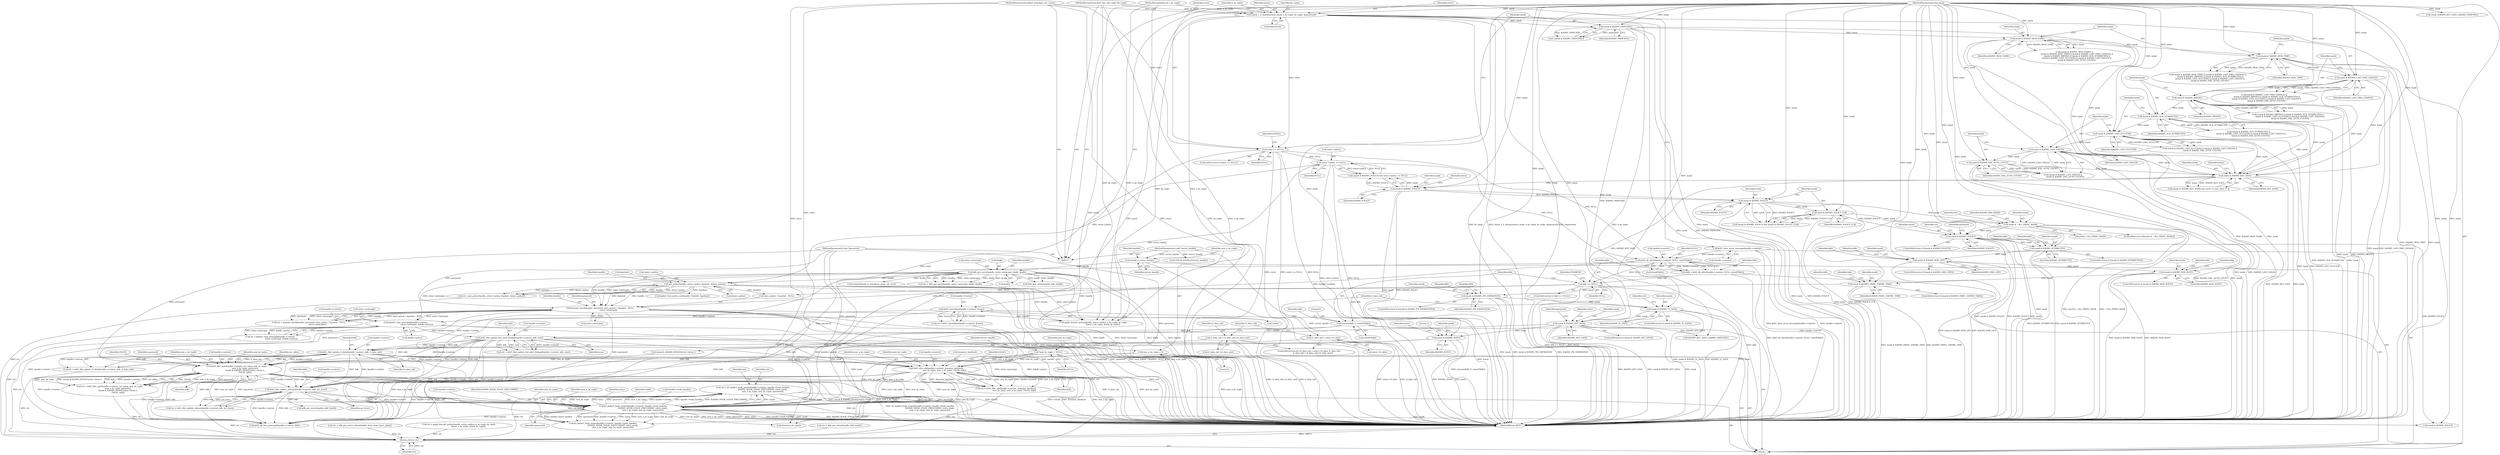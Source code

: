 digraph "0_krb5_b863de7fbf080b15e347a736fdda0a82d42f4f6b@API" {
"1000641" [label="(Call,ret = k5_kadm5_hook_create(handle->context, handle->hook_handles,\n                               KADM5_HOOK_STAGE_PRECOMMIT, entry, mask,\n                               new_n_ks_tuple, new_ks_tuple, password))"];
"1000643" [label="(Call,k5_kadm5_hook_create(handle->context, handle->hook_handles,\n                               KADM5_HOOK_STAGE_PRECOMMIT, entry, mask,\n                               new_n_ks_tuple, new_ks_tuple, password))"];
"1000632" [label="(Call,krb5_dbe_update_mkvno(handle->context, kdb, act_kvno))"];
"1000617" [label="(Call,krb5_dbe_crk(handle->context, &master_keyblock,\n                           new_ks_tuple, new_n_ks_tuple, FALSE, kdb))"];
"1000515" [label="(Call,krb5_dbe_update_last_pwd_change(handle->context, kdb, now))"];
"1000500" [label="(Call,kadm5_copy_principal(handle->context,\n                                    entry->principal, &(kdb->princ)))"];
"1000343" [label="(Call,krb5_timeofday(handle->context, &now))"];
"1000276" [label="(Call,krb5_db_alloc(handle->context, NULL, sizeof(*kdb)))"];
"1000151" [label="(Call,krb5_clear_error_message(handle->context))"];
"1000224" [label="(Call,entry->policy == NULL)"];
"1000163" [label="(Call,entry == NULL)"];
"1000155" [label="(Call,check_1_6_dummy(entry, mask, n_ks_tuple, ks_tuple, &password))"];
"1000119" [label="(MethodParameterIn,kadm5_principal_ent_t entry)"];
"1000120" [label="(MethodParameterIn,long mask)"];
"1000121" [label="(MethodParameterIn,int n_ks_tuple)"];
"1000122" [label="(MethodParameterIn,krb5_key_salt_tuple *ks_tuple)"];
"1000326" [label="(Call,passwd_check(handle, password, have_polent ? &polent : NULL,\n                           entry->principal))"];
"1000309" [label="(Call,get_policy(handle, entry->policy, &polent, &have_polent))"];
"1000249" [label="(Call,kdb_get_entry(handle, entry->principal, &kdb, &adb))"];
"1000136" [label="(Call,handle = server_handle)"];
"1000118" [label="(MethodParameterIn,void *server_handle)"];
"1000123" [label="(MethodParameterIn,char *password)"];
"1000285" [label="(Call,kdb == NULL)"];
"1000274" [label="(Call,kdb = krb5_db_alloc(handle->context, NULL, sizeof(*kdb)))"];
"1000290" [label="(Call,memset(kdb, 0, sizeof(*kdb)))"];
"1000542" [label="(Call,krb5_dbe_update_tl_data(handle->context, kdb, tl_data_tail))"];
"1000528" [label="(Call,tl_data_tail = entry->tl_data)"];
"1000534" [label="(Call,tl_data_tail = tl_data_tail->tl_data_next)"];
"1000146" [label="(Call,*new_ks_tuple = NULL)"];
"1000142" [label="(Call,new_n_ks_tuple = 0)"];
"1000595" [label="(Call,krb5_dbe_cpw(handle->context, act_mkey, new_ks_tuple,\n                           new_n_ks_tuple, password,\n                           (mask & KADM5_KVNO)?entry->kvno:1,\n                           FALSE, kdb))"];
"1000579" [label="(Call,mask & KADM5_KEY_DATA)"];
"1000523" [label="(Call,mask & KADM5_TL_DATA)"];
"1000472" [label="(Call,mask & KADM5_PW_EXPIRATION)"];
"1000424" [label="(Call,mask & KADM5_PRINC_EXPIRE_TIME)"];
"1000403" [label="(Call,mask & KADM5_MAX_RLIFE)"];
"1000382" [label="(Call,mask & KADM5_MAX_LIFE)"];
"1000361" [label="(Call,mask & KADM5_ATTRIBUTES)"];
"1000303" [label="(Call,mask & KADM5_POLICY)"];
"1000242" [label="(Call,mask & ~ALL_PRINC_MASK)"];
"1000236" [label="(Call,mask & KADM5_POLICY_CLR)"];
"1000233" [label="(Call,mask & KADM5_POLICY)"];
"1000221" [label="(Call,mask & KADM5_POLICY)"];
"1000209" [label="(Call,mask & KADM5_KEY_DATA)"];
"1000187" [label="(Call,mask & KADM5_MKVNO)"];
"1000183" [label="(Call,mask & KADM5_LAST_PWD_CHANGE)"];
"1000179" [label="(Call,mask & KADM5_MOD_TIME)"];
"1000175" [label="(Call,mask & KADM5_MOD_NAME)"];
"1000171" [label="(Call,mask & KADM5_PRINCIPAL)"];
"1000199" [label="(Call,mask & KADM5_LAST_FAILED)"];
"1000195" [label="(Call,mask & KADM5_LAST_SUCCESS)"];
"1000191" [label="(Call,mask & KADM5_AUX_ATTRIBUTES)"];
"1000202" [label="(Call,mask & KADM5_FAIL_AUTH_COUNT)"];
"1000604" [label="(Call,mask & KADM5_KVNO)"];
"1000730" [label="(Return,return ret;)"];
"1000654" [label="(Identifier,new_ks_tuple)"];
"1000625" [label="(Identifier,FALSE)"];
"1000293" [label="(Call,sizeof(*kdb))"];
"1000604" [label="(Call,mask & KADM5_KVNO)"];
"1000121" [label="(MethodParameterIn,int n_ks_tuple)"];
"1000657" [label="(Identifier,ret)"];
"1000484" [label="(Identifier,kdb)"];
"1000221" [label="(Call,mask & KADM5_POLICY)"];
"1000248" [label="(Identifier,ret)"];
"1000500" [label="(Call,kadm5_copy_principal(handle->context,\n                                    entry->principal, &(kdb->princ)))"];
"1000162" [label="(ControlStructure,if (entry == NULL))"];
"1000382" [label="(Call,mask & KADM5_MAX_LIFE)"];
"1000643" [label="(Call,k5_kadm5_hook_create(handle->context, handle->hook_handles,\n                               KADM5_HOOK_STAGE_PRECOMMIT, entry, mask,\n                               new_n_ks_tuple, new_ks_tuple, password))"];
"1000242" [label="(Call,mask & ~ALL_PRINC_MASK)"];
"1000203" [label="(Identifier,mask)"];
"1000730" [label="(Return,return ret;)"];
"1000343" [label="(Call,krb5_timeofday(handle->context, &now))"];
"1000246" [label="(Identifier,KADM5_BAD_MASK)"];
"1000214" [label="(Identifier,entry)"];
"1000383" [label="(Identifier,mask)"];
"1000650" [label="(Identifier,KADM5_HOOK_STAGE_PRECOMMIT)"];
"1000304" [label="(Identifier,mask)"];
"1000605" [label="(Identifier,mask)"];
"1000624" [label="(Identifier,new_n_ks_tuple)"];
"1000501" [label="(Call,handle->context)"];
"1000591" [label="(Identifier,password)"];
"1000477" [label="(Identifier,kdb)"];
"1000653" [label="(Identifier,new_n_ks_tuple)"];
"1000189" [label="(Identifier,KADM5_MKVNO)"];
"1000290" [label="(Call,memset(kdb, 0, sizeof(*kdb)))"];
"1000424" [label="(Call,mask & KADM5_PRINC_EXPIRE_TIME)"];
"1000522" [label="(ControlStructure,if (mask & KADM5_TL_DATA))"];
"1000192" [label="(Identifier,mask)"];
"1000608" [label="(Identifier,entry)"];
"1000408" [label="(Identifier,kdb)"];
"1000374" [label="(Identifier,kdb)"];
"1000524" [label="(Identifier,mask)"];
"1000194" [label="(Call,(mask & KADM5_LAST_SUCCESS) || (mask & KADM5_LAST_FAILED) ||\n       (mask & KADM5_FAIL_AUTH_COUNT))"];
"1000170" [label="(Call,!(mask & KADM5_PRINCIPAL))"];
"1000277" [label="(Call,handle->context)"];
"1000311" [label="(Call,entry->policy)"];
"1000118" [label="(MethodParameterIn,void *server_handle)"];
"1000326" [label="(Call,passwd_check(handle, password, have_polent ? &polent : NULL,\n                           entry->principal))"];
"1000238" [label="(Identifier,KADM5_POLICY_CLR)"];
"1000209" [label="(Call,mask & KADM5_KEY_DATA)"];
"1000195" [label="(Call,mask & KADM5_LAST_SUCCESS)"];
"1000602" [label="(Identifier,password)"];
"1000165" [label="(Identifier,NULL)"];
"1000296" [label="(Call,memset(&adb, 0, sizeof(osa_princ_ent_rec)))"];
"1000429" [label="(Identifier,kdb)"];
"1000167" [label="(Identifier,EINVAL)"];
"1000713" [label="(Call,free(new_ks_tuple))"];
"1000178" [label="(Call,(mask & KADM5_MOD_TIME) || (mask & KADM5_LAST_PWD_CHANGE) ||\n        (mask & KADM5_MKVNO) || (mask & KADM5_AUX_ATTRIBUTES) ||\n       (mask & KADM5_LAST_SUCCESS) || (mask & KADM5_LAST_FAILED) ||\n       (mask & KADM5_FAIL_AUTH_COUNT))"];
"1000164" [label="(Identifier,entry)"];
"1000180" [label="(Identifier,mask)"];
"1000732" [label="(MethodReturn,RET)"];
"1000307" [label="(Call,ret = get_policy(handle, entry->policy, &polent, &have_polent))"];
"1000533" [label="(Identifier,tl_data_tail)"];
"1000651" [label="(Identifier,entry)"];
"1000593" [label="(Call,ret = krb5_dbe_cpw(handle->context, act_mkey, new_ks_tuple,\n                           new_n_ks_tuple, password,\n                           (mask & KADM5_KVNO)?entry->kvno:1,\n                           FALSE, kdb))"];
"1000362" [label="(Identifier,mask)"];
"1000540" [label="(Call,ret = krb5_dbe_update_tl_data(handle->context, kdb, tl_data_tail))"];
"1000234" [label="(Identifier,mask)"];
"1000191" [label="(Call,mask & KADM5_AUX_ATTRIBUTES)"];
"1000308" [label="(Identifier,ret)"];
"1000123" [label="(MethodParameterIn,char *password)"];
"1000699" [label="(Call,k5_kadm5_hook_create(handle->context, handle->hook_handles,\n                                KADM5_HOOK_STAGE_POSTCOMMIT, entry, mask,\n                                new_n_ks_tuple, new_ks_tuple, password))"];
"1000284" [label="(ControlStructure,if (kdb == NULL))"];
"1000226" [label="(Identifier,entry)"];
"1000525" [label="(Identifier,KADM5_TL_DATA)"];
"1000197" [label="(Identifier,KADM5_LAST_SUCCESS)"];
"1000187" [label="(Call,mask & KADM5_MKVNO)"];
"1000552" [label="(Identifier,ret)"];
"1000395" [label="(Identifier,kdb)"];
"1000177" [label="(Identifier,KADM5_MOD_NAME)"];
"1000547" [label="(Identifier,tl_data_tail)"];
"1000642" [label="(Identifier,ret)"];
"1000146" [label="(Call,*new_ks_tuple = NULL)"];
"1000322" [label="(Identifier,password)"];
"1000291" [label="(Identifier,kdb)"];
"1000251" [label="(Call,entry->principal)"];
"1000287" [label="(Identifier,NULL)"];
"1000208" [label="(Call,(mask & KADM5_KEY_DATA) && entry->n_key_data != 0)"];
"1000124" [label="(Block,)"];
"1000626" [label="(Identifier,kdb)"];
"1000244" [label="(Identifier,~ALL_PRINC_MASK)"];
"1000249" [label="(Call,kdb_get_entry(handle, entry->principal, &kdb, &adb))"];
"1000220" [label="(Call,(mask & KADM5_POLICY) && entry->policy == NULL)"];
"1000148" [label="(Identifier,NULL)"];
"1000237" [label="(Identifier,mask)"];
"1000155" [label="(Call,check_1_6_dummy(entry, mask, n_ks_tuple, ks_tuple, &password))"];
"1000578" [label="(ControlStructure,if (mask & KADM5_KEY_DATA))"];
"1000551" [label="(Call,ret = apply_keysalt_policy(handle, entry->policy, n_ks_tuple, ks_tuple,\n                               &new_n_ks_tuple, &new_ks_tuple))"];
"1000504" [label="(Call,entry->principal)"];
"1000171" [label="(Call,mask & KADM5_PRINCIPAL)"];
"1000403" [label="(Call,mask & KADM5_MAX_RLIFE)"];
"1000172" [label="(Identifier,mask)"];
"1000641" [label="(Call,ret = k5_kadm5_hook_create(handle->context, handle->hook_handles,\n                               KADM5_HOOK_STAGE_PRECOMMIT, entry, mask,\n                               new_n_ks_tuple, new_ks_tuple, password))"];
"1000158" [label="(Identifier,n_ks_tuple)"];
"1000241" [label="(ControlStructure,if((mask & ~ALL_PRINC_MASK)))"];
"1000553" [label="(Call,apply_keysalt_policy(handle, entry->policy, n_ks_tuple, ks_tuple,\n                               &new_n_ks_tuple, &new_ks_tuple))"];
"1000546" [label="(Identifier,kdb)"];
"1000519" [label="(Identifier,kdb)"];
"1000182" [label="(Call,(mask & KADM5_LAST_PWD_CHANGE) ||\n        (mask & KADM5_MKVNO) || (mask & KADM5_AUX_ATTRIBUTES) ||\n       (mask & KADM5_LAST_SUCCESS) || (mask & KADM5_LAST_FAILED) ||\n       (mask & KADM5_FAIL_AUTH_COUNT))"];
"1000405" [label="(Identifier,KADM5_MAX_RLIFE)"];
"1000183" [label="(Call,mask & KADM5_LAST_PWD_CHANGE)"];
"1000527" [label="(ControlStructure,for (tl_data_tail = entry->tl_data; tl_data_tail;\n             tl_data_tail = tl_data_tail->tl_data_next))"];
"1000361" [label="(Call,mask & KADM5_ATTRIBUTES)"];
"1000200" [label="(Identifier,mask)"];
"1000637" [label="(Identifier,act_kvno)"];
"1000264" [label="(Call,kdb_free_entry(handle, kdb, &adb))"];
"1000184" [label="(Identifier,mask)"];
"1000256" [label="(Call,&adb)"];
"1000615" [label="(Call,ret = krb5_dbe_crk(handle->context, &master_keyblock,\n                           new_ks_tuple, new_n_ks_tuple, FALSE, kdb))"];
"1000473" [label="(Identifier,mask)"];
"1000143" [label="(Identifier,new_n_ks_tuple)"];
"1000136" [label="(Call,handle = server_handle)"];
"1000120" [label="(MethodParameterIn,long mask)"];
"1000224" [label="(Call,entry->policy == NULL)"];
"1000292" [label="(Literal,0)"];
"1000425" [label="(Identifier,mask)"];
"1000610" [label="(Literal,1)"];
"1000157" [label="(Identifier,mask)"];
"1000633" [label="(Call,handle->context)"];
"1000186" [label="(Call,(mask & KADM5_MKVNO) || (mask & KADM5_AUX_ATTRIBUTES) ||\n       (mask & KADM5_LAST_SUCCESS) || (mask & KADM5_LAST_FAILED) ||\n       (mask & KADM5_FAIL_AUTH_COUNT))"];
"1000652" [label="(Identifier,mask)"];
"1000302" [label="(ControlStructure,if ((mask & KADM5_POLICY)))"];
"1000630" [label="(Call,ret = krb5_dbe_update_mkvno(handle->context, kdb, act_kvno))"];
"1000402" [label="(ControlStructure,if (mask & KADM5_MAX_RLIFE))"];
"1000636" [label="(Identifier,kdb)"];
"1000606" [label="(Identifier,KADM5_KVNO)"];
"1000156" [label="(Identifier,entry)"];
"1000366" [label="(Identifier,kdb)"];
"1000715" [label="(Call,krb5_db_free_principal(handle->context, kdb))"];
"1000327" [label="(Identifier,handle)"];
"1000384" [label="(Identifier,KADM5_MAX_LIFE)"];
"1000149" [label="(Call,CHECK_HANDLE(server_handle))"];
"1000210" [label="(Identifier,mask)"];
"1000426" [label="(Identifier,KADM5_PRINC_EXPIRE_TIME)"];
"1000142" [label="(Call,new_n_ks_tuple = 0)"];
"1000507" [label="(Call,&(kdb->princ))"];
"1000416" [label="(Identifier,kdb)"];
"1000581" [label="(Identifier,KADM5_KEY_DATA)"];
"1000309" [label="(Call,get_policy(handle, entry->policy, &polent, &have_polent))"];
"1000137" [label="(Identifier,handle)"];
"1000181" [label="(Identifier,KADM5_MOD_TIME)"];
"1000329" [label="(Call,have_polent ? &polent : NULL)"];
"1000305" [label="(Identifier,KADM5_POLICY)"];
"1000190" [label="(Call,(mask & KADM5_AUX_ATTRIBUTES) ||\n       (mask & KADM5_LAST_SUCCESS) || (mask & KADM5_LAST_FAILED) ||\n       (mask & KADM5_FAIL_AUTH_COUNT))"];
"1000324" [label="(Call,ret = passwd_check(handle, password, have_polent ? &polent : NULL,\n                           entry->principal))"];
"1000687" [label="(Call,KADM5_KEY_DATA | KADM5_PRINCIPAL)"];
"1000665" [label="(Call,mask & KADM5_POLICY)"];
"1000623" [label="(Identifier,new_ks_tuple)"];
"1000150" [label="(Identifier,server_handle)"];
"1000151" [label="(Call,krb5_clear_error_message(handle->context))"];
"1000276" [label="(Call,krb5_db_alloc(handle->context, NULL, sizeof(*kdb)))"];
"1000228" [label="(Identifier,NULL)"];
"1000179" [label="(Call,mask & KADM5_MOD_TIME)"];
"1000160" [label="(Call,&password)"];
"1000201" [label="(Identifier,KADM5_LAST_FAILED)"];
"1000196" [label="(Identifier,mask)"];
"1000243" [label="(Identifier,mask)"];
"1000404" [label="(Identifier,mask)"];
"1000692" [label="(Call,kdb_put_entry(handle, kdb, &adb))"];
"1000618" [label="(Call,handle->context)"];
"1000341" [label="(Call,ret = krb5_timeofday(handle->context, &now))"];
"1000119" [label="(MethodParameterIn,kadm5_principal_ent_t entry)"];
"1000199" [label="(Call,mask & KADM5_LAST_FAILED)"];
"1000685" [label="(Call,mask | KADM5_KEY_DATA | KADM5_PRINCIPAL)"];
"1000601" [label="(Identifier,new_n_ks_tuple)"];
"1000724" [label="(Call,kadm5_free_policy_ent(handle->lhandle, &polent))"];
"1000543" [label="(Call,handle->context)"];
"1000275" [label="(Identifier,kdb)"];
"1000535" [label="(Identifier,tl_data_tail)"];
"1000236" [label="(Call,mask & KADM5_POLICY_CLR)"];
"1000176" [label="(Identifier,mask)"];
"1000344" [label="(Call,handle->context)"];
"1000174" [label="(Call,(mask & KADM5_MOD_NAME) ||\n        (mask & KADM5_MOD_TIME) || (mask & KADM5_LAST_PWD_CHANGE) ||\n        (mask & KADM5_MKVNO) || (mask & KADM5_AUX_ATTRIBUTES) ||\n       (mask & KADM5_LAST_SUCCESS) || (mask & KADM5_LAST_FAILED) ||\n       (mask & KADM5_FAIL_AUTH_COUNT))"];
"1000204" [label="(Identifier,KADM5_FAIL_AUTH_COUNT)"];
"1000316" [label="(Call,&have_polent)"];
"1000223" [label="(Identifier,KADM5_POLICY)"];
"1000647" [label="(Call,handle->hook_handles)"];
"1000225" [label="(Call,entry->policy)"];
"1000523" [label="(Call,mask & KADM5_TL_DATA)"];
"1000617" [label="(Call,krb5_dbe_crk(handle->context, &master_keyblock,\n                           new_ks_tuple, new_n_ks_tuple, FALSE, kdb))"];
"1000472" [label="(Call,mask & KADM5_PW_EXPIRATION)"];
"1000185" [label="(Identifier,KADM5_LAST_PWD_CHANGE)"];
"1000596" [label="(Call,handle->context)"];
"1000595" [label="(Call,krb5_dbe_cpw(handle->context, act_mkey, new_ks_tuple,\n                           new_n_ks_tuple, password,\n                           (mask & KADM5_KVNO)?entry->kvno:1,\n                           FALSE, kdb))"];
"1000621" [label="(Call,&master_keyblock)"];
"1000471" [label="(ControlStructure,if ((mask & KADM5_PW_EXPIRATION)))"];
"1000147" [label="(Identifier,new_ks_tuple)"];
"1000528" [label="(Call,tl_data_tail = entry->tl_data)"];
"1000363" [label="(Identifier,KADM5_ATTRIBUTES)"];
"1000193" [label="(Identifier,KADM5_AUX_ATTRIBUTES)"];
"1000188" [label="(Identifier,mask)"];
"1000586" [label="(Identifier,entry)"];
"1000516" [label="(Call,handle->context)"];
"1000603" [label="(Call,(mask & KADM5_KVNO)?entry->kvno:1)"];
"1000222" [label="(Identifier,mask)"];
"1000655" [label="(Identifier,password)"];
"1000360" [label="(ControlStructure,if ((mask & KADM5_ATTRIBUTES)))"];
"1000280" [label="(Identifier,NULL)"];
"1000235" [label="(Identifier,KADM5_POLICY)"];
"1000542" [label="(Call,krb5_dbe_update_tl_data(handle->context, kdb, tl_data_tail))"];
"1000600" [label="(Identifier,new_ks_tuple)"];
"1000175" [label="(Call,mask & KADM5_MOD_NAME)"];
"1000211" [label="(Identifier,KADM5_KEY_DATA)"];
"1000347" [label="(Call,&now)"];
"1000387" [label="(Identifier,kdb)"];
"1000122" [label="(MethodParameterIn,krb5_key_salt_tuple *ks_tuple)"];
"1000474" [label="(Identifier,KADM5_PW_EXPIRATION)"];
"1000144" [label="(Literal,0)"];
"1000202" [label="(Call,mask & KADM5_FAIL_AUTH_COUNT)"];
"1000233" [label="(Call,mask & KADM5_POLICY)"];
"1000644" [label="(Call,handle->context)"];
"1000163" [label="(Call,entry == NULL)"];
"1000534" [label="(Call,tl_data_tail = tl_data_tail->tl_data_next)"];
"1000381" [label="(ControlStructure,if ((mask & KADM5_MAX_LIFE)))"];
"1000173" [label="(Identifier,KADM5_PRINCIPAL)"];
"1000289" [label="(Identifier,ENOMEM)"];
"1000285" [label="(Call,kdb == NULL)"];
"1000536" [label="(Call,tl_data_tail->tl_data_next)"];
"1000232" [label="(Call,(mask & KADM5_POLICY) && (mask & KADM5_POLICY_CLR))"];
"1000579" [label="(Call,mask & KADM5_KEY_DATA)"];
"1000254" [label="(Call,&kdb)"];
"1000731" [label="(Identifier,ret)"];
"1000437" [label="(Identifier,kdb)"];
"1000303" [label="(Call,mask & KADM5_POLICY)"];
"1000567" [label="(Call,ret = kdb_get_active_mkey(handle, &act_kvno, &act_mkey))"];
"1000530" [label="(Call,entry->tl_data)"];
"1000310" [label="(Identifier,handle)"];
"1000334" [label="(Call,entry->principal)"];
"1000513" [label="(Call,ret = krb5_dbe_update_last_pwd_change(handle->context, kdb, now))"];
"1000159" [label="(Identifier,ks_tuple)"];
"1000314" [label="(Call,&polent)"];
"1000612" [label="(Identifier,kdb)"];
"1000274" [label="(Call,kdb = krb5_db_alloc(handle->context, NULL, sizeof(*kdb)))"];
"1000498" [label="(Call,ret = kadm5_copy_principal(handle->context,\n                                    entry->principal, &(kdb->princ)))"];
"1000632" [label="(Call,krb5_dbe_update_mkvno(handle->context, kdb, act_kvno))"];
"1000423" [label="(ControlStructure,if ((mask & KADM5_PRINC_EXPIRE_TIME)))"];
"1000250" [label="(Identifier,handle)"];
"1000281" [label="(Call,sizeof(*kdb))"];
"1000247" [label="(Call,ret = kdb_get_entry(handle, entry->principal, &kdb, &adb))"];
"1000298" [label="(Identifier,adb)"];
"1000515" [label="(Call,krb5_dbe_update_last_pwd_change(handle->context, kdb, now))"];
"1000599" [label="(Identifier,act_mkey)"];
"1000520" [label="(Identifier,now)"];
"1000152" [label="(Call,handle->context)"];
"1000286" [label="(Identifier,kdb)"];
"1000328" [label="(Identifier,password)"];
"1000611" [label="(Identifier,FALSE)"];
"1000198" [label="(Call,(mask & KADM5_LAST_FAILED) ||\n       (mask & KADM5_FAIL_AUTH_COUNT))"];
"1000690" [label="(Call,ret = kdb_put_entry(handle, kdb, &adb))"];
"1000138" [label="(Identifier,server_handle)"];
"1000529" [label="(Identifier,tl_data_tail)"];
"1000580" [label="(Identifier,mask)"];
"1000641" -> "1000124"  [label="AST: "];
"1000641" -> "1000643"  [label="CFG: "];
"1000642" -> "1000641"  [label="AST: "];
"1000643" -> "1000641"  [label="AST: "];
"1000657" -> "1000641"  [label="CFG: "];
"1000641" -> "1000732"  [label="DDG: k5_kadm5_hook_create(handle->context, handle->hook_handles,\n                               KADM5_HOOK_STAGE_PRECOMMIT, entry, mask,\n                               new_n_ks_tuple, new_ks_tuple, password)"];
"1000641" -> "1000732"  [label="DDG: ret"];
"1000643" -> "1000641"  [label="DDG: mask"];
"1000643" -> "1000641"  [label="DDG: new_ks_tuple"];
"1000643" -> "1000641"  [label="DDG: entry"];
"1000643" -> "1000641"  [label="DDG: password"];
"1000643" -> "1000641"  [label="DDG: new_n_ks_tuple"];
"1000643" -> "1000641"  [label="DDG: handle->context"];
"1000643" -> "1000641"  [label="DDG: handle->hook_handles"];
"1000643" -> "1000641"  [label="DDG: KADM5_HOOK_STAGE_PRECOMMIT"];
"1000641" -> "1000730"  [label="DDG: ret"];
"1000643" -> "1000655"  [label="CFG: "];
"1000644" -> "1000643"  [label="AST: "];
"1000647" -> "1000643"  [label="AST: "];
"1000650" -> "1000643"  [label="AST: "];
"1000651" -> "1000643"  [label="AST: "];
"1000652" -> "1000643"  [label="AST: "];
"1000653" -> "1000643"  [label="AST: "];
"1000654" -> "1000643"  [label="AST: "];
"1000655" -> "1000643"  [label="AST: "];
"1000643" -> "1000732"  [label="DDG: KADM5_HOOK_STAGE_PRECOMMIT"];
"1000643" -> "1000732"  [label="DDG: password"];
"1000643" -> "1000732"  [label="DDG: entry"];
"1000643" -> "1000732"  [label="DDG: handle->hook_handles"];
"1000643" -> "1000732"  [label="DDG: mask"];
"1000643" -> "1000732"  [label="DDG: new_n_ks_tuple"];
"1000632" -> "1000643"  [label="DDG: handle->context"];
"1000163" -> "1000643"  [label="DDG: entry"];
"1000119" -> "1000643"  [label="DDG: entry"];
"1000579" -> "1000643"  [label="DDG: mask"];
"1000604" -> "1000643"  [label="DDG: mask"];
"1000120" -> "1000643"  [label="DDG: mask"];
"1000617" -> "1000643"  [label="DDG: new_n_ks_tuple"];
"1000617" -> "1000643"  [label="DDG: new_ks_tuple"];
"1000142" -> "1000643"  [label="DDG: new_n_ks_tuple"];
"1000595" -> "1000643"  [label="DDG: new_n_ks_tuple"];
"1000595" -> "1000643"  [label="DDG: new_ks_tuple"];
"1000595" -> "1000643"  [label="DDG: password"];
"1000146" -> "1000643"  [label="DDG: new_ks_tuple"];
"1000326" -> "1000643"  [label="DDG: password"];
"1000123" -> "1000643"  [label="DDG: password"];
"1000643" -> "1000665"  [label="DDG: mask"];
"1000643" -> "1000699"  [label="DDG: handle->context"];
"1000643" -> "1000699"  [label="DDG: handle->hook_handles"];
"1000643" -> "1000699"  [label="DDG: entry"];
"1000643" -> "1000699"  [label="DDG: new_n_ks_tuple"];
"1000643" -> "1000699"  [label="DDG: new_ks_tuple"];
"1000643" -> "1000699"  [label="DDG: password"];
"1000643" -> "1000713"  [label="DDG: new_ks_tuple"];
"1000643" -> "1000715"  [label="DDG: handle->context"];
"1000632" -> "1000630"  [label="AST: "];
"1000632" -> "1000637"  [label="CFG: "];
"1000633" -> "1000632"  [label="AST: "];
"1000636" -> "1000632"  [label="AST: "];
"1000637" -> "1000632"  [label="AST: "];
"1000630" -> "1000632"  [label="CFG: "];
"1000632" -> "1000732"  [label="DDG: act_kvno"];
"1000632" -> "1000630"  [label="DDG: handle->context"];
"1000632" -> "1000630"  [label="DDG: kdb"];
"1000632" -> "1000630"  [label="DDG: act_kvno"];
"1000617" -> "1000632"  [label="DDG: handle->context"];
"1000617" -> "1000632"  [label="DDG: kdb"];
"1000595" -> "1000632"  [label="DDG: handle->context"];
"1000595" -> "1000632"  [label="DDG: kdb"];
"1000515" -> "1000632"  [label="DDG: handle->context"];
"1000515" -> "1000632"  [label="DDG: kdb"];
"1000542" -> "1000632"  [label="DDG: handle->context"];
"1000542" -> "1000632"  [label="DDG: kdb"];
"1000632" -> "1000692"  [label="DDG: kdb"];
"1000632" -> "1000715"  [label="DDG: handle->context"];
"1000632" -> "1000715"  [label="DDG: kdb"];
"1000617" -> "1000615"  [label="AST: "];
"1000617" -> "1000626"  [label="CFG: "];
"1000618" -> "1000617"  [label="AST: "];
"1000621" -> "1000617"  [label="AST: "];
"1000623" -> "1000617"  [label="AST: "];
"1000624" -> "1000617"  [label="AST: "];
"1000625" -> "1000617"  [label="AST: "];
"1000626" -> "1000617"  [label="AST: "];
"1000615" -> "1000617"  [label="CFG: "];
"1000617" -> "1000732"  [label="DDG: &master_keyblock"];
"1000617" -> "1000732"  [label="DDG: new_n_ks_tuple"];
"1000617" -> "1000732"  [label="DDG: FALSE"];
"1000617" -> "1000615"  [label="DDG: FALSE"];
"1000617" -> "1000615"  [label="DDG: new_ks_tuple"];
"1000617" -> "1000615"  [label="DDG: handle->context"];
"1000617" -> "1000615"  [label="DDG: new_n_ks_tuple"];
"1000617" -> "1000615"  [label="DDG: &master_keyblock"];
"1000617" -> "1000615"  [label="DDG: kdb"];
"1000515" -> "1000617"  [label="DDG: handle->context"];
"1000515" -> "1000617"  [label="DDG: kdb"];
"1000542" -> "1000617"  [label="DDG: handle->context"];
"1000542" -> "1000617"  [label="DDG: kdb"];
"1000146" -> "1000617"  [label="DDG: new_ks_tuple"];
"1000142" -> "1000617"  [label="DDG: new_n_ks_tuple"];
"1000617" -> "1000713"  [label="DDG: new_ks_tuple"];
"1000617" -> "1000715"  [label="DDG: handle->context"];
"1000617" -> "1000715"  [label="DDG: kdb"];
"1000515" -> "1000513"  [label="AST: "];
"1000515" -> "1000520"  [label="CFG: "];
"1000516" -> "1000515"  [label="AST: "];
"1000519" -> "1000515"  [label="AST: "];
"1000520" -> "1000515"  [label="AST: "];
"1000513" -> "1000515"  [label="CFG: "];
"1000515" -> "1000732"  [label="DDG: now"];
"1000515" -> "1000513"  [label="DDG: handle->context"];
"1000515" -> "1000513"  [label="DDG: kdb"];
"1000515" -> "1000513"  [label="DDG: now"];
"1000500" -> "1000515"  [label="DDG: handle->context"];
"1000290" -> "1000515"  [label="DDG: kdb"];
"1000515" -> "1000542"  [label="DDG: handle->context"];
"1000515" -> "1000542"  [label="DDG: kdb"];
"1000515" -> "1000595"  [label="DDG: handle->context"];
"1000515" -> "1000595"  [label="DDG: kdb"];
"1000515" -> "1000715"  [label="DDG: handle->context"];
"1000515" -> "1000715"  [label="DDG: kdb"];
"1000500" -> "1000498"  [label="AST: "];
"1000500" -> "1000507"  [label="CFG: "];
"1000501" -> "1000500"  [label="AST: "];
"1000504" -> "1000500"  [label="AST: "];
"1000507" -> "1000500"  [label="AST: "];
"1000498" -> "1000500"  [label="CFG: "];
"1000500" -> "1000732"  [label="DDG: &(kdb->princ)"];
"1000500" -> "1000732"  [label="DDG: entry->principal"];
"1000500" -> "1000498"  [label="DDG: handle->context"];
"1000500" -> "1000498"  [label="DDG: entry->principal"];
"1000500" -> "1000498"  [label="DDG: &(kdb->princ)"];
"1000343" -> "1000500"  [label="DDG: handle->context"];
"1000326" -> "1000500"  [label="DDG: entry->principal"];
"1000249" -> "1000500"  [label="DDG: entry->principal"];
"1000500" -> "1000715"  [label="DDG: handle->context"];
"1000343" -> "1000341"  [label="AST: "];
"1000343" -> "1000347"  [label="CFG: "];
"1000344" -> "1000343"  [label="AST: "];
"1000347" -> "1000343"  [label="AST: "];
"1000341" -> "1000343"  [label="CFG: "];
"1000343" -> "1000732"  [label="DDG: &now"];
"1000343" -> "1000341"  [label="DDG: handle->context"];
"1000343" -> "1000341"  [label="DDG: &now"];
"1000276" -> "1000343"  [label="DDG: handle->context"];
"1000343" -> "1000715"  [label="DDG: handle->context"];
"1000276" -> "1000274"  [label="AST: "];
"1000276" -> "1000281"  [label="CFG: "];
"1000277" -> "1000276"  [label="AST: "];
"1000280" -> "1000276"  [label="AST: "];
"1000281" -> "1000276"  [label="AST: "];
"1000274" -> "1000276"  [label="CFG: "];
"1000276" -> "1000732"  [label="DDG: handle->context"];
"1000276" -> "1000274"  [label="DDG: handle->context"];
"1000276" -> "1000274"  [label="DDG: NULL"];
"1000151" -> "1000276"  [label="DDG: handle->context"];
"1000224" -> "1000276"  [label="DDG: NULL"];
"1000163" -> "1000276"  [label="DDG: NULL"];
"1000276" -> "1000285"  [label="DDG: NULL"];
"1000276" -> "1000715"  [label="DDG: handle->context"];
"1000151" -> "1000124"  [label="AST: "];
"1000151" -> "1000152"  [label="CFG: "];
"1000152" -> "1000151"  [label="AST: "];
"1000156" -> "1000151"  [label="CFG: "];
"1000151" -> "1000732"  [label="DDG: krb5_clear_error_message(handle->context)"];
"1000151" -> "1000732"  [label="DDG: handle->context"];
"1000224" -> "1000220"  [label="AST: "];
"1000224" -> "1000228"  [label="CFG: "];
"1000225" -> "1000224"  [label="AST: "];
"1000228" -> "1000224"  [label="AST: "];
"1000220" -> "1000224"  [label="CFG: "];
"1000224" -> "1000732"  [label="DDG: entry->policy"];
"1000224" -> "1000732"  [label="DDG: NULL"];
"1000224" -> "1000220"  [label="DDG: entry->policy"];
"1000224" -> "1000220"  [label="DDG: NULL"];
"1000163" -> "1000224"  [label="DDG: NULL"];
"1000224" -> "1000309"  [label="DDG: entry->policy"];
"1000224" -> "1000553"  [label="DDG: entry->policy"];
"1000163" -> "1000162"  [label="AST: "];
"1000163" -> "1000165"  [label="CFG: "];
"1000164" -> "1000163"  [label="AST: "];
"1000165" -> "1000163"  [label="AST: "];
"1000167" -> "1000163"  [label="CFG: "];
"1000172" -> "1000163"  [label="CFG: "];
"1000163" -> "1000732"  [label="DDG: entry"];
"1000163" -> "1000732"  [label="DDG: entry == NULL"];
"1000163" -> "1000732"  [label="DDG: NULL"];
"1000155" -> "1000163"  [label="DDG: entry"];
"1000119" -> "1000163"  [label="DDG: entry"];
"1000155" -> "1000124"  [label="AST: "];
"1000155" -> "1000160"  [label="CFG: "];
"1000156" -> "1000155"  [label="AST: "];
"1000157" -> "1000155"  [label="AST: "];
"1000158" -> "1000155"  [label="AST: "];
"1000159" -> "1000155"  [label="AST: "];
"1000160" -> "1000155"  [label="AST: "];
"1000164" -> "1000155"  [label="CFG: "];
"1000155" -> "1000732"  [label="DDG: ks_tuple"];
"1000155" -> "1000732"  [label="DDG: mask"];
"1000155" -> "1000732"  [label="DDG: &password"];
"1000155" -> "1000732"  [label="DDG: n_ks_tuple"];
"1000155" -> "1000732"  [label="DDG: check_1_6_dummy(entry, mask, n_ks_tuple, ks_tuple, &password)"];
"1000119" -> "1000155"  [label="DDG: entry"];
"1000120" -> "1000155"  [label="DDG: mask"];
"1000121" -> "1000155"  [label="DDG: n_ks_tuple"];
"1000122" -> "1000155"  [label="DDG: ks_tuple"];
"1000155" -> "1000171"  [label="DDG: mask"];
"1000155" -> "1000553"  [label="DDG: n_ks_tuple"];
"1000155" -> "1000553"  [label="DDG: ks_tuple"];
"1000119" -> "1000117"  [label="AST: "];
"1000119" -> "1000732"  [label="DDG: entry"];
"1000119" -> "1000699"  [label="DDG: entry"];
"1000120" -> "1000117"  [label="AST: "];
"1000120" -> "1000732"  [label="DDG: mask"];
"1000120" -> "1000171"  [label="DDG: mask"];
"1000120" -> "1000175"  [label="DDG: mask"];
"1000120" -> "1000179"  [label="DDG: mask"];
"1000120" -> "1000183"  [label="DDG: mask"];
"1000120" -> "1000187"  [label="DDG: mask"];
"1000120" -> "1000191"  [label="DDG: mask"];
"1000120" -> "1000195"  [label="DDG: mask"];
"1000120" -> "1000199"  [label="DDG: mask"];
"1000120" -> "1000202"  [label="DDG: mask"];
"1000120" -> "1000209"  [label="DDG: mask"];
"1000120" -> "1000221"  [label="DDG: mask"];
"1000120" -> "1000233"  [label="DDG: mask"];
"1000120" -> "1000236"  [label="DDG: mask"];
"1000120" -> "1000242"  [label="DDG: mask"];
"1000120" -> "1000303"  [label="DDG: mask"];
"1000120" -> "1000361"  [label="DDG: mask"];
"1000120" -> "1000382"  [label="DDG: mask"];
"1000120" -> "1000403"  [label="DDG: mask"];
"1000120" -> "1000424"  [label="DDG: mask"];
"1000120" -> "1000472"  [label="DDG: mask"];
"1000120" -> "1000523"  [label="DDG: mask"];
"1000120" -> "1000579"  [label="DDG: mask"];
"1000120" -> "1000604"  [label="DDG: mask"];
"1000120" -> "1000665"  [label="DDG: mask"];
"1000120" -> "1000685"  [label="DDG: mask"];
"1000120" -> "1000699"  [label="DDG: mask"];
"1000121" -> "1000117"  [label="AST: "];
"1000121" -> "1000732"  [label="DDG: n_ks_tuple"];
"1000121" -> "1000553"  [label="DDG: n_ks_tuple"];
"1000122" -> "1000117"  [label="AST: "];
"1000122" -> "1000732"  [label="DDG: ks_tuple"];
"1000122" -> "1000553"  [label="DDG: ks_tuple"];
"1000326" -> "1000324"  [label="AST: "];
"1000326" -> "1000334"  [label="CFG: "];
"1000327" -> "1000326"  [label="AST: "];
"1000328" -> "1000326"  [label="AST: "];
"1000329" -> "1000326"  [label="AST: "];
"1000334" -> "1000326"  [label="AST: "];
"1000324" -> "1000326"  [label="CFG: "];
"1000326" -> "1000732"  [label="DDG: entry->principal"];
"1000326" -> "1000732"  [label="DDG: password"];
"1000326" -> "1000732"  [label="DDG: have_polent ? &polent : NULL"];
"1000326" -> "1000732"  [label="DDG: handle"];
"1000326" -> "1000324"  [label="DDG: handle"];
"1000326" -> "1000324"  [label="DDG: password"];
"1000326" -> "1000324"  [label="DDG: have_polent ? &polent : NULL"];
"1000326" -> "1000324"  [label="DDG: entry->principal"];
"1000309" -> "1000326"  [label="DDG: handle"];
"1000309" -> "1000326"  [label="DDG: &polent"];
"1000249" -> "1000326"  [label="DDG: handle"];
"1000249" -> "1000326"  [label="DDG: entry->principal"];
"1000123" -> "1000326"  [label="DDG: password"];
"1000285" -> "1000326"  [label="DDG: NULL"];
"1000326" -> "1000553"  [label="DDG: handle"];
"1000326" -> "1000595"  [label="DDG: password"];
"1000309" -> "1000307"  [label="AST: "];
"1000309" -> "1000316"  [label="CFG: "];
"1000310" -> "1000309"  [label="AST: "];
"1000311" -> "1000309"  [label="AST: "];
"1000314" -> "1000309"  [label="AST: "];
"1000316" -> "1000309"  [label="AST: "];
"1000307" -> "1000309"  [label="CFG: "];
"1000309" -> "1000732"  [label="DDG: handle"];
"1000309" -> "1000732"  [label="DDG: &have_polent"];
"1000309" -> "1000732"  [label="DDG: entry->policy"];
"1000309" -> "1000732"  [label="DDG: &polent"];
"1000309" -> "1000307"  [label="DDG: handle"];
"1000309" -> "1000307"  [label="DDG: entry->policy"];
"1000309" -> "1000307"  [label="DDG: &polent"];
"1000309" -> "1000307"  [label="DDG: &have_polent"];
"1000249" -> "1000309"  [label="DDG: handle"];
"1000309" -> "1000329"  [label="DDG: &polent"];
"1000309" -> "1000553"  [label="DDG: handle"];
"1000309" -> "1000553"  [label="DDG: entry->policy"];
"1000309" -> "1000724"  [label="DDG: &polent"];
"1000249" -> "1000247"  [label="AST: "];
"1000249" -> "1000256"  [label="CFG: "];
"1000250" -> "1000249"  [label="AST: "];
"1000251" -> "1000249"  [label="AST: "];
"1000254" -> "1000249"  [label="AST: "];
"1000256" -> "1000249"  [label="AST: "];
"1000247" -> "1000249"  [label="CFG: "];
"1000249" -> "1000732"  [label="DDG: entry->principal"];
"1000249" -> "1000732"  [label="DDG: &kdb"];
"1000249" -> "1000732"  [label="DDG: handle"];
"1000249" -> "1000732"  [label="DDG: &adb"];
"1000249" -> "1000247"  [label="DDG: handle"];
"1000249" -> "1000247"  [label="DDG: entry->principal"];
"1000249" -> "1000247"  [label="DDG: &kdb"];
"1000249" -> "1000247"  [label="DDG: &adb"];
"1000136" -> "1000249"  [label="DDG: handle"];
"1000249" -> "1000264"  [label="DDG: handle"];
"1000249" -> "1000264"  [label="DDG: &adb"];
"1000249" -> "1000296"  [label="DDG: &adb"];
"1000249" -> "1000553"  [label="DDG: handle"];
"1000136" -> "1000124"  [label="AST: "];
"1000136" -> "1000138"  [label="CFG: "];
"1000137" -> "1000136"  [label="AST: "];
"1000138" -> "1000136"  [label="AST: "];
"1000143" -> "1000136"  [label="CFG: "];
"1000136" -> "1000732"  [label="DDG: handle"];
"1000118" -> "1000136"  [label="DDG: server_handle"];
"1000118" -> "1000117"  [label="AST: "];
"1000118" -> "1000732"  [label="DDG: server_handle"];
"1000118" -> "1000149"  [label="DDG: server_handle"];
"1000123" -> "1000117"  [label="AST: "];
"1000123" -> "1000732"  [label="DDG: password"];
"1000123" -> "1000595"  [label="DDG: password"];
"1000123" -> "1000699"  [label="DDG: password"];
"1000285" -> "1000284"  [label="AST: "];
"1000285" -> "1000287"  [label="CFG: "];
"1000286" -> "1000285"  [label="AST: "];
"1000287" -> "1000285"  [label="AST: "];
"1000289" -> "1000285"  [label="CFG: "];
"1000291" -> "1000285"  [label="CFG: "];
"1000285" -> "1000732"  [label="DDG: kdb"];
"1000285" -> "1000732"  [label="DDG: kdb == NULL"];
"1000285" -> "1000732"  [label="DDG: NULL"];
"1000274" -> "1000285"  [label="DDG: kdb"];
"1000285" -> "1000290"  [label="DDG: kdb"];
"1000285" -> "1000329"  [label="DDG: NULL"];
"1000274" -> "1000124"  [label="AST: "];
"1000275" -> "1000274"  [label="AST: "];
"1000286" -> "1000274"  [label="CFG: "];
"1000274" -> "1000732"  [label="DDG: krb5_db_alloc(handle->context, NULL, sizeof(*kdb))"];
"1000290" -> "1000124"  [label="AST: "];
"1000290" -> "1000293"  [label="CFG: "];
"1000291" -> "1000290"  [label="AST: "];
"1000292" -> "1000290"  [label="AST: "];
"1000293" -> "1000290"  [label="AST: "];
"1000298" -> "1000290"  [label="CFG: "];
"1000290" -> "1000732"  [label="DDG: memset(kdb, 0, sizeof(*kdb))"];
"1000290" -> "1000715"  [label="DDG: kdb"];
"1000542" -> "1000540"  [label="AST: "];
"1000542" -> "1000547"  [label="CFG: "];
"1000543" -> "1000542"  [label="AST: "];
"1000546" -> "1000542"  [label="AST: "];
"1000547" -> "1000542"  [label="AST: "];
"1000540" -> "1000542"  [label="CFG: "];
"1000542" -> "1000732"  [label="DDG: tl_data_tail"];
"1000542" -> "1000540"  [label="DDG: handle->context"];
"1000542" -> "1000540"  [label="DDG: kdb"];
"1000542" -> "1000540"  [label="DDG: tl_data_tail"];
"1000528" -> "1000542"  [label="DDG: tl_data_tail"];
"1000534" -> "1000542"  [label="DDG: tl_data_tail"];
"1000542" -> "1000595"  [label="DDG: handle->context"];
"1000542" -> "1000595"  [label="DDG: kdb"];
"1000542" -> "1000715"  [label="DDG: handle->context"];
"1000542" -> "1000715"  [label="DDG: kdb"];
"1000528" -> "1000527"  [label="AST: "];
"1000528" -> "1000530"  [label="CFG: "];
"1000529" -> "1000528"  [label="AST: "];
"1000530" -> "1000528"  [label="AST: "];
"1000533" -> "1000528"  [label="CFG: "];
"1000528" -> "1000732"  [label="DDG: entry->tl_data"];
"1000528" -> "1000732"  [label="DDG: tl_data_tail"];
"1000534" -> "1000527"  [label="AST: "];
"1000534" -> "1000536"  [label="CFG: "];
"1000535" -> "1000534"  [label="AST: "];
"1000536" -> "1000534"  [label="AST: "];
"1000533" -> "1000534"  [label="CFG: "];
"1000534" -> "1000732"  [label="DDG: tl_data_tail->tl_data_next"];
"1000534" -> "1000732"  [label="DDG: tl_data_tail"];
"1000146" -> "1000124"  [label="AST: "];
"1000146" -> "1000148"  [label="CFG: "];
"1000147" -> "1000146"  [label="AST: "];
"1000148" -> "1000146"  [label="AST: "];
"1000150" -> "1000146"  [label="CFG: "];
"1000146" -> "1000732"  [label="DDG: new_ks_tuple"];
"1000146" -> "1000595"  [label="DDG: new_ks_tuple"];
"1000146" -> "1000713"  [label="DDG: new_ks_tuple"];
"1000142" -> "1000124"  [label="AST: "];
"1000142" -> "1000144"  [label="CFG: "];
"1000143" -> "1000142"  [label="AST: "];
"1000144" -> "1000142"  [label="AST: "];
"1000147" -> "1000142"  [label="CFG: "];
"1000142" -> "1000732"  [label="DDG: new_n_ks_tuple"];
"1000142" -> "1000595"  [label="DDG: new_n_ks_tuple"];
"1000595" -> "1000593"  [label="AST: "];
"1000595" -> "1000612"  [label="CFG: "];
"1000596" -> "1000595"  [label="AST: "];
"1000599" -> "1000595"  [label="AST: "];
"1000600" -> "1000595"  [label="AST: "];
"1000601" -> "1000595"  [label="AST: "];
"1000602" -> "1000595"  [label="AST: "];
"1000603" -> "1000595"  [label="AST: "];
"1000611" -> "1000595"  [label="AST: "];
"1000612" -> "1000595"  [label="AST: "];
"1000593" -> "1000595"  [label="CFG: "];
"1000595" -> "1000732"  [label="DDG: act_mkey"];
"1000595" -> "1000732"  [label="DDG: password"];
"1000595" -> "1000732"  [label="DDG: FALSE"];
"1000595" -> "1000732"  [label="DDG: (mask & KADM5_KVNO)?entry->kvno:1"];
"1000595" -> "1000732"  [label="DDG: new_n_ks_tuple"];
"1000595" -> "1000593"  [label="DDG: FALSE"];
"1000595" -> "1000593"  [label="DDG: new_n_ks_tuple"];
"1000595" -> "1000593"  [label="DDG: password"];
"1000595" -> "1000593"  [label="DDG: new_ks_tuple"];
"1000595" -> "1000593"  [label="DDG: (mask & KADM5_KVNO)?entry->kvno:1"];
"1000595" -> "1000593"  [label="DDG: kdb"];
"1000595" -> "1000593"  [label="DDG: handle->context"];
"1000595" -> "1000593"  [label="DDG: act_mkey"];
"1000595" -> "1000713"  [label="DDG: new_ks_tuple"];
"1000595" -> "1000715"  [label="DDG: handle->context"];
"1000595" -> "1000715"  [label="DDG: kdb"];
"1000579" -> "1000578"  [label="AST: "];
"1000579" -> "1000581"  [label="CFG: "];
"1000580" -> "1000579"  [label="AST: "];
"1000581" -> "1000579"  [label="AST: "];
"1000586" -> "1000579"  [label="CFG: "];
"1000591" -> "1000579"  [label="CFG: "];
"1000579" -> "1000732"  [label="DDG: mask & KADM5_KEY_DATA"];
"1000579" -> "1000732"  [label="DDG: mask"];
"1000579" -> "1000732"  [label="DDG: KADM5_KEY_DATA"];
"1000523" -> "1000579"  [label="DDG: mask"];
"1000209" -> "1000579"  [label="DDG: KADM5_KEY_DATA"];
"1000579" -> "1000604"  [label="DDG: mask"];
"1000579" -> "1000687"  [label="DDG: KADM5_KEY_DATA"];
"1000523" -> "1000522"  [label="AST: "];
"1000523" -> "1000525"  [label="CFG: "];
"1000524" -> "1000523"  [label="AST: "];
"1000525" -> "1000523"  [label="AST: "];
"1000529" -> "1000523"  [label="CFG: "];
"1000552" -> "1000523"  [label="CFG: "];
"1000523" -> "1000732"  [label="DDG: KADM5_TL_DATA"];
"1000523" -> "1000732"  [label="DDG: mask"];
"1000523" -> "1000732"  [label="DDG: mask & KADM5_TL_DATA"];
"1000472" -> "1000523"  [label="DDG: mask"];
"1000472" -> "1000471"  [label="AST: "];
"1000472" -> "1000474"  [label="CFG: "];
"1000473" -> "1000472"  [label="AST: "];
"1000474" -> "1000472"  [label="AST: "];
"1000477" -> "1000472"  [label="CFG: "];
"1000484" -> "1000472"  [label="CFG: "];
"1000472" -> "1000732"  [label="DDG: mask & KADM5_PW_EXPIRATION"];
"1000472" -> "1000732"  [label="DDG: KADM5_PW_EXPIRATION"];
"1000472" -> "1000732"  [label="DDG: mask"];
"1000424" -> "1000472"  [label="DDG: mask"];
"1000424" -> "1000423"  [label="AST: "];
"1000424" -> "1000426"  [label="CFG: "];
"1000425" -> "1000424"  [label="AST: "];
"1000426" -> "1000424"  [label="AST: "];
"1000429" -> "1000424"  [label="CFG: "];
"1000437" -> "1000424"  [label="CFG: "];
"1000424" -> "1000732"  [label="DDG: KADM5_PRINC_EXPIRE_TIME"];
"1000424" -> "1000732"  [label="DDG: mask & KADM5_PRINC_EXPIRE_TIME"];
"1000403" -> "1000424"  [label="DDG: mask"];
"1000403" -> "1000402"  [label="AST: "];
"1000403" -> "1000405"  [label="CFG: "];
"1000404" -> "1000403"  [label="AST: "];
"1000405" -> "1000403"  [label="AST: "];
"1000408" -> "1000403"  [label="CFG: "];
"1000416" -> "1000403"  [label="CFG: "];
"1000403" -> "1000732"  [label="DDG: KADM5_MAX_RLIFE"];
"1000403" -> "1000732"  [label="DDG: mask & KADM5_MAX_RLIFE"];
"1000382" -> "1000403"  [label="DDG: mask"];
"1000382" -> "1000381"  [label="AST: "];
"1000382" -> "1000384"  [label="CFG: "];
"1000383" -> "1000382"  [label="AST: "];
"1000384" -> "1000382"  [label="AST: "];
"1000387" -> "1000382"  [label="CFG: "];
"1000395" -> "1000382"  [label="CFG: "];
"1000382" -> "1000732"  [label="DDG: KADM5_MAX_LIFE"];
"1000382" -> "1000732"  [label="DDG: mask & KADM5_MAX_LIFE"];
"1000361" -> "1000382"  [label="DDG: mask"];
"1000361" -> "1000360"  [label="AST: "];
"1000361" -> "1000363"  [label="CFG: "];
"1000362" -> "1000361"  [label="AST: "];
"1000363" -> "1000361"  [label="AST: "];
"1000366" -> "1000361"  [label="CFG: "];
"1000374" -> "1000361"  [label="CFG: "];
"1000361" -> "1000732"  [label="DDG: mask & KADM5_ATTRIBUTES"];
"1000361" -> "1000732"  [label="DDG: KADM5_ATTRIBUTES"];
"1000303" -> "1000361"  [label="DDG: mask"];
"1000303" -> "1000302"  [label="AST: "];
"1000303" -> "1000305"  [label="CFG: "];
"1000304" -> "1000303"  [label="AST: "];
"1000305" -> "1000303"  [label="AST: "];
"1000308" -> "1000303"  [label="CFG: "];
"1000322" -> "1000303"  [label="CFG: "];
"1000303" -> "1000732"  [label="DDG: mask"];
"1000303" -> "1000732"  [label="DDG: mask & KADM5_POLICY"];
"1000303" -> "1000732"  [label="DDG: KADM5_POLICY"];
"1000242" -> "1000303"  [label="DDG: mask"];
"1000233" -> "1000303"  [label="DDG: KADM5_POLICY"];
"1000303" -> "1000665"  [label="DDG: KADM5_POLICY"];
"1000242" -> "1000241"  [label="AST: "];
"1000242" -> "1000244"  [label="CFG: "];
"1000243" -> "1000242"  [label="AST: "];
"1000244" -> "1000242"  [label="AST: "];
"1000246" -> "1000242"  [label="CFG: "];
"1000248" -> "1000242"  [label="CFG: "];
"1000242" -> "1000732"  [label="DDG: mask & ~ALL_PRINC_MASK"];
"1000242" -> "1000732"  [label="DDG: ~ALL_PRINC_MASK"];
"1000242" -> "1000732"  [label="DDG: mask"];
"1000236" -> "1000242"  [label="DDG: mask"];
"1000233" -> "1000242"  [label="DDG: mask"];
"1000236" -> "1000232"  [label="AST: "];
"1000236" -> "1000238"  [label="CFG: "];
"1000237" -> "1000236"  [label="AST: "];
"1000238" -> "1000236"  [label="AST: "];
"1000232" -> "1000236"  [label="CFG: "];
"1000236" -> "1000732"  [label="DDG: mask"];
"1000236" -> "1000732"  [label="DDG: KADM5_POLICY_CLR"];
"1000236" -> "1000232"  [label="DDG: mask"];
"1000236" -> "1000232"  [label="DDG: KADM5_POLICY_CLR"];
"1000233" -> "1000236"  [label="DDG: mask"];
"1000233" -> "1000232"  [label="AST: "];
"1000233" -> "1000235"  [label="CFG: "];
"1000234" -> "1000233"  [label="AST: "];
"1000235" -> "1000233"  [label="AST: "];
"1000237" -> "1000233"  [label="CFG: "];
"1000232" -> "1000233"  [label="CFG: "];
"1000233" -> "1000732"  [label="DDG: KADM5_POLICY"];
"1000233" -> "1000732"  [label="DDG: mask"];
"1000233" -> "1000232"  [label="DDG: mask"];
"1000233" -> "1000232"  [label="DDG: KADM5_POLICY"];
"1000221" -> "1000233"  [label="DDG: mask"];
"1000221" -> "1000233"  [label="DDG: KADM5_POLICY"];
"1000221" -> "1000220"  [label="AST: "];
"1000221" -> "1000223"  [label="CFG: "];
"1000222" -> "1000221"  [label="AST: "];
"1000223" -> "1000221"  [label="AST: "];
"1000226" -> "1000221"  [label="CFG: "];
"1000220" -> "1000221"  [label="CFG: "];
"1000221" -> "1000732"  [label="DDG: KADM5_POLICY"];
"1000221" -> "1000732"  [label="DDG: mask"];
"1000221" -> "1000220"  [label="DDG: mask"];
"1000221" -> "1000220"  [label="DDG: KADM5_POLICY"];
"1000209" -> "1000221"  [label="DDG: mask"];
"1000209" -> "1000208"  [label="AST: "];
"1000209" -> "1000211"  [label="CFG: "];
"1000210" -> "1000209"  [label="AST: "];
"1000211" -> "1000209"  [label="AST: "];
"1000214" -> "1000209"  [label="CFG: "];
"1000208" -> "1000209"  [label="CFG: "];
"1000209" -> "1000732"  [label="DDG: mask"];
"1000209" -> "1000732"  [label="DDG: KADM5_KEY_DATA"];
"1000209" -> "1000208"  [label="DDG: mask"];
"1000209" -> "1000208"  [label="DDG: KADM5_KEY_DATA"];
"1000187" -> "1000209"  [label="DDG: mask"];
"1000171" -> "1000209"  [label="DDG: mask"];
"1000199" -> "1000209"  [label="DDG: mask"];
"1000183" -> "1000209"  [label="DDG: mask"];
"1000175" -> "1000209"  [label="DDG: mask"];
"1000195" -> "1000209"  [label="DDG: mask"];
"1000191" -> "1000209"  [label="DDG: mask"];
"1000202" -> "1000209"  [label="DDG: mask"];
"1000179" -> "1000209"  [label="DDG: mask"];
"1000187" -> "1000186"  [label="AST: "];
"1000187" -> "1000189"  [label="CFG: "];
"1000188" -> "1000187"  [label="AST: "];
"1000189" -> "1000187"  [label="AST: "];
"1000192" -> "1000187"  [label="CFG: "];
"1000186" -> "1000187"  [label="CFG: "];
"1000187" -> "1000732"  [label="DDG: mask"];
"1000187" -> "1000732"  [label="DDG: KADM5_MKVNO"];
"1000187" -> "1000186"  [label="DDG: mask"];
"1000187" -> "1000186"  [label="DDG: KADM5_MKVNO"];
"1000183" -> "1000187"  [label="DDG: mask"];
"1000187" -> "1000191"  [label="DDG: mask"];
"1000183" -> "1000182"  [label="AST: "];
"1000183" -> "1000185"  [label="CFG: "];
"1000184" -> "1000183"  [label="AST: "];
"1000185" -> "1000183"  [label="AST: "];
"1000188" -> "1000183"  [label="CFG: "];
"1000182" -> "1000183"  [label="CFG: "];
"1000183" -> "1000732"  [label="DDG: KADM5_LAST_PWD_CHANGE"];
"1000183" -> "1000732"  [label="DDG: mask"];
"1000183" -> "1000182"  [label="DDG: mask"];
"1000183" -> "1000182"  [label="DDG: KADM5_LAST_PWD_CHANGE"];
"1000179" -> "1000183"  [label="DDG: mask"];
"1000179" -> "1000178"  [label="AST: "];
"1000179" -> "1000181"  [label="CFG: "];
"1000180" -> "1000179"  [label="AST: "];
"1000181" -> "1000179"  [label="AST: "];
"1000184" -> "1000179"  [label="CFG: "];
"1000178" -> "1000179"  [label="CFG: "];
"1000179" -> "1000732"  [label="DDG: KADM5_MOD_TIME"];
"1000179" -> "1000732"  [label="DDG: mask"];
"1000179" -> "1000178"  [label="DDG: mask"];
"1000179" -> "1000178"  [label="DDG: KADM5_MOD_TIME"];
"1000175" -> "1000179"  [label="DDG: mask"];
"1000175" -> "1000174"  [label="AST: "];
"1000175" -> "1000177"  [label="CFG: "];
"1000176" -> "1000175"  [label="AST: "];
"1000177" -> "1000175"  [label="AST: "];
"1000180" -> "1000175"  [label="CFG: "];
"1000174" -> "1000175"  [label="CFG: "];
"1000175" -> "1000732"  [label="DDG: mask"];
"1000175" -> "1000732"  [label="DDG: KADM5_MOD_NAME"];
"1000175" -> "1000174"  [label="DDG: mask"];
"1000175" -> "1000174"  [label="DDG: KADM5_MOD_NAME"];
"1000171" -> "1000175"  [label="DDG: mask"];
"1000171" -> "1000170"  [label="AST: "];
"1000171" -> "1000173"  [label="CFG: "];
"1000172" -> "1000171"  [label="AST: "];
"1000173" -> "1000171"  [label="AST: "];
"1000170" -> "1000171"  [label="CFG: "];
"1000171" -> "1000732"  [label="DDG: mask"];
"1000171" -> "1000732"  [label="DDG: KADM5_PRINCIPAL"];
"1000171" -> "1000170"  [label="DDG: mask"];
"1000171" -> "1000170"  [label="DDG: KADM5_PRINCIPAL"];
"1000171" -> "1000687"  [label="DDG: KADM5_PRINCIPAL"];
"1000199" -> "1000198"  [label="AST: "];
"1000199" -> "1000201"  [label="CFG: "];
"1000200" -> "1000199"  [label="AST: "];
"1000201" -> "1000199"  [label="AST: "];
"1000203" -> "1000199"  [label="CFG: "];
"1000198" -> "1000199"  [label="CFG: "];
"1000199" -> "1000732"  [label="DDG: KADM5_LAST_FAILED"];
"1000199" -> "1000732"  [label="DDG: mask"];
"1000199" -> "1000198"  [label="DDG: mask"];
"1000199" -> "1000198"  [label="DDG: KADM5_LAST_FAILED"];
"1000195" -> "1000199"  [label="DDG: mask"];
"1000199" -> "1000202"  [label="DDG: mask"];
"1000195" -> "1000194"  [label="AST: "];
"1000195" -> "1000197"  [label="CFG: "];
"1000196" -> "1000195"  [label="AST: "];
"1000197" -> "1000195"  [label="AST: "];
"1000200" -> "1000195"  [label="CFG: "];
"1000194" -> "1000195"  [label="CFG: "];
"1000195" -> "1000732"  [label="DDG: KADM5_LAST_SUCCESS"];
"1000195" -> "1000732"  [label="DDG: mask"];
"1000195" -> "1000194"  [label="DDG: mask"];
"1000195" -> "1000194"  [label="DDG: KADM5_LAST_SUCCESS"];
"1000191" -> "1000195"  [label="DDG: mask"];
"1000191" -> "1000190"  [label="AST: "];
"1000191" -> "1000193"  [label="CFG: "];
"1000192" -> "1000191"  [label="AST: "];
"1000193" -> "1000191"  [label="AST: "];
"1000196" -> "1000191"  [label="CFG: "];
"1000190" -> "1000191"  [label="CFG: "];
"1000191" -> "1000732"  [label="DDG: KADM5_AUX_ATTRIBUTES"];
"1000191" -> "1000732"  [label="DDG: mask"];
"1000191" -> "1000190"  [label="DDG: mask"];
"1000191" -> "1000190"  [label="DDG: KADM5_AUX_ATTRIBUTES"];
"1000202" -> "1000198"  [label="AST: "];
"1000202" -> "1000204"  [label="CFG: "];
"1000203" -> "1000202"  [label="AST: "];
"1000204" -> "1000202"  [label="AST: "];
"1000198" -> "1000202"  [label="CFG: "];
"1000202" -> "1000732"  [label="DDG: mask"];
"1000202" -> "1000732"  [label="DDG: KADM5_FAIL_AUTH_COUNT"];
"1000202" -> "1000198"  [label="DDG: mask"];
"1000202" -> "1000198"  [label="DDG: KADM5_FAIL_AUTH_COUNT"];
"1000604" -> "1000603"  [label="AST: "];
"1000604" -> "1000606"  [label="CFG: "];
"1000605" -> "1000604"  [label="AST: "];
"1000606" -> "1000604"  [label="AST: "];
"1000608" -> "1000604"  [label="CFG: "];
"1000610" -> "1000604"  [label="CFG: "];
"1000604" -> "1000732"  [label="DDG: mask"];
"1000604" -> "1000732"  [label="DDG: KADM5_KVNO"];
"1000730" -> "1000124"  [label="AST: "];
"1000730" -> "1000731"  [label="CFG: "];
"1000731" -> "1000730"  [label="AST: "];
"1000732" -> "1000730"  [label="CFG: "];
"1000730" -> "1000732"  [label="DDG: <RET>"];
"1000731" -> "1000730"  [label="DDG: ret"];
"1000567" -> "1000730"  [label="DDG: ret"];
"1000513" -> "1000730"  [label="DDG: ret"];
"1000498" -> "1000730"  [label="DDG: ret"];
"1000341" -> "1000730"  [label="DDG: ret"];
"1000593" -> "1000730"  [label="DDG: ret"];
"1000324" -> "1000730"  [label="DDG: ret"];
"1000540" -> "1000730"  [label="DDG: ret"];
"1000690" -> "1000730"  [label="DDG: ret"];
"1000630" -> "1000730"  [label="DDG: ret"];
"1000615" -> "1000730"  [label="DDG: ret"];
"1000307" -> "1000730"  [label="DDG: ret"];
"1000551" -> "1000730"  [label="DDG: ret"];
}

